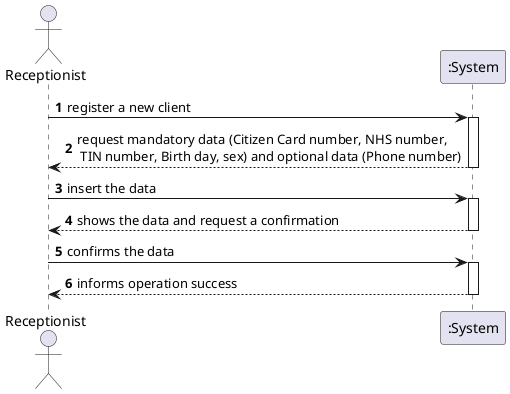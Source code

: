 @startuml
'https://plantuml.com/sequence-diagram

autonumber

actor "Receptionist" as RECEP

participant ":System" as SYSTEM

RECEP -> SYSTEM : register a new client
activate SYSTEM
SYSTEM --> RECEP : request mandatory data (Citizen Card number, NHS number,\n TIN number, Birth day, sex) and optional data (Phone number)
deactivate SYSTEM

RECEP -> SYSTEM : insert the data
activate SYSTEM
SYSTEM --> RECEP : shows the data and request a confirmation
deactivate SYSTEM

RECEP -> SYSTEM : confirms the data
activate SYSTEM
SYSTEM --> RECEP : informs operation success
deactivate SYSTEM

@enduml